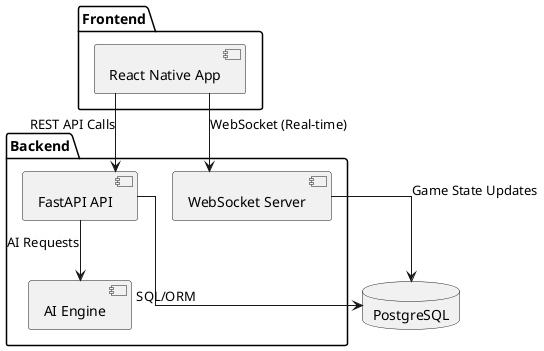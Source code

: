 @startuml
skinparam linetype ortho
top to bottom direction

package "Frontend" {
  [React Native App]
}

package "Backend" {
  [FastAPI API]
  [AI Engine]
  [WebSocket Server]
}

database "PostgreSQL" as db

[React Native App] --> [FastAPI API] : REST API Calls
[React Native App] --> [WebSocket Server] : WebSocket (Real-time)
[FastAPI API] --> db : SQL/ORM
[FastAPI API] --> [AI Engine] : AI Requests
[WebSocket Server] --> db : Game State Updates

@enduml 